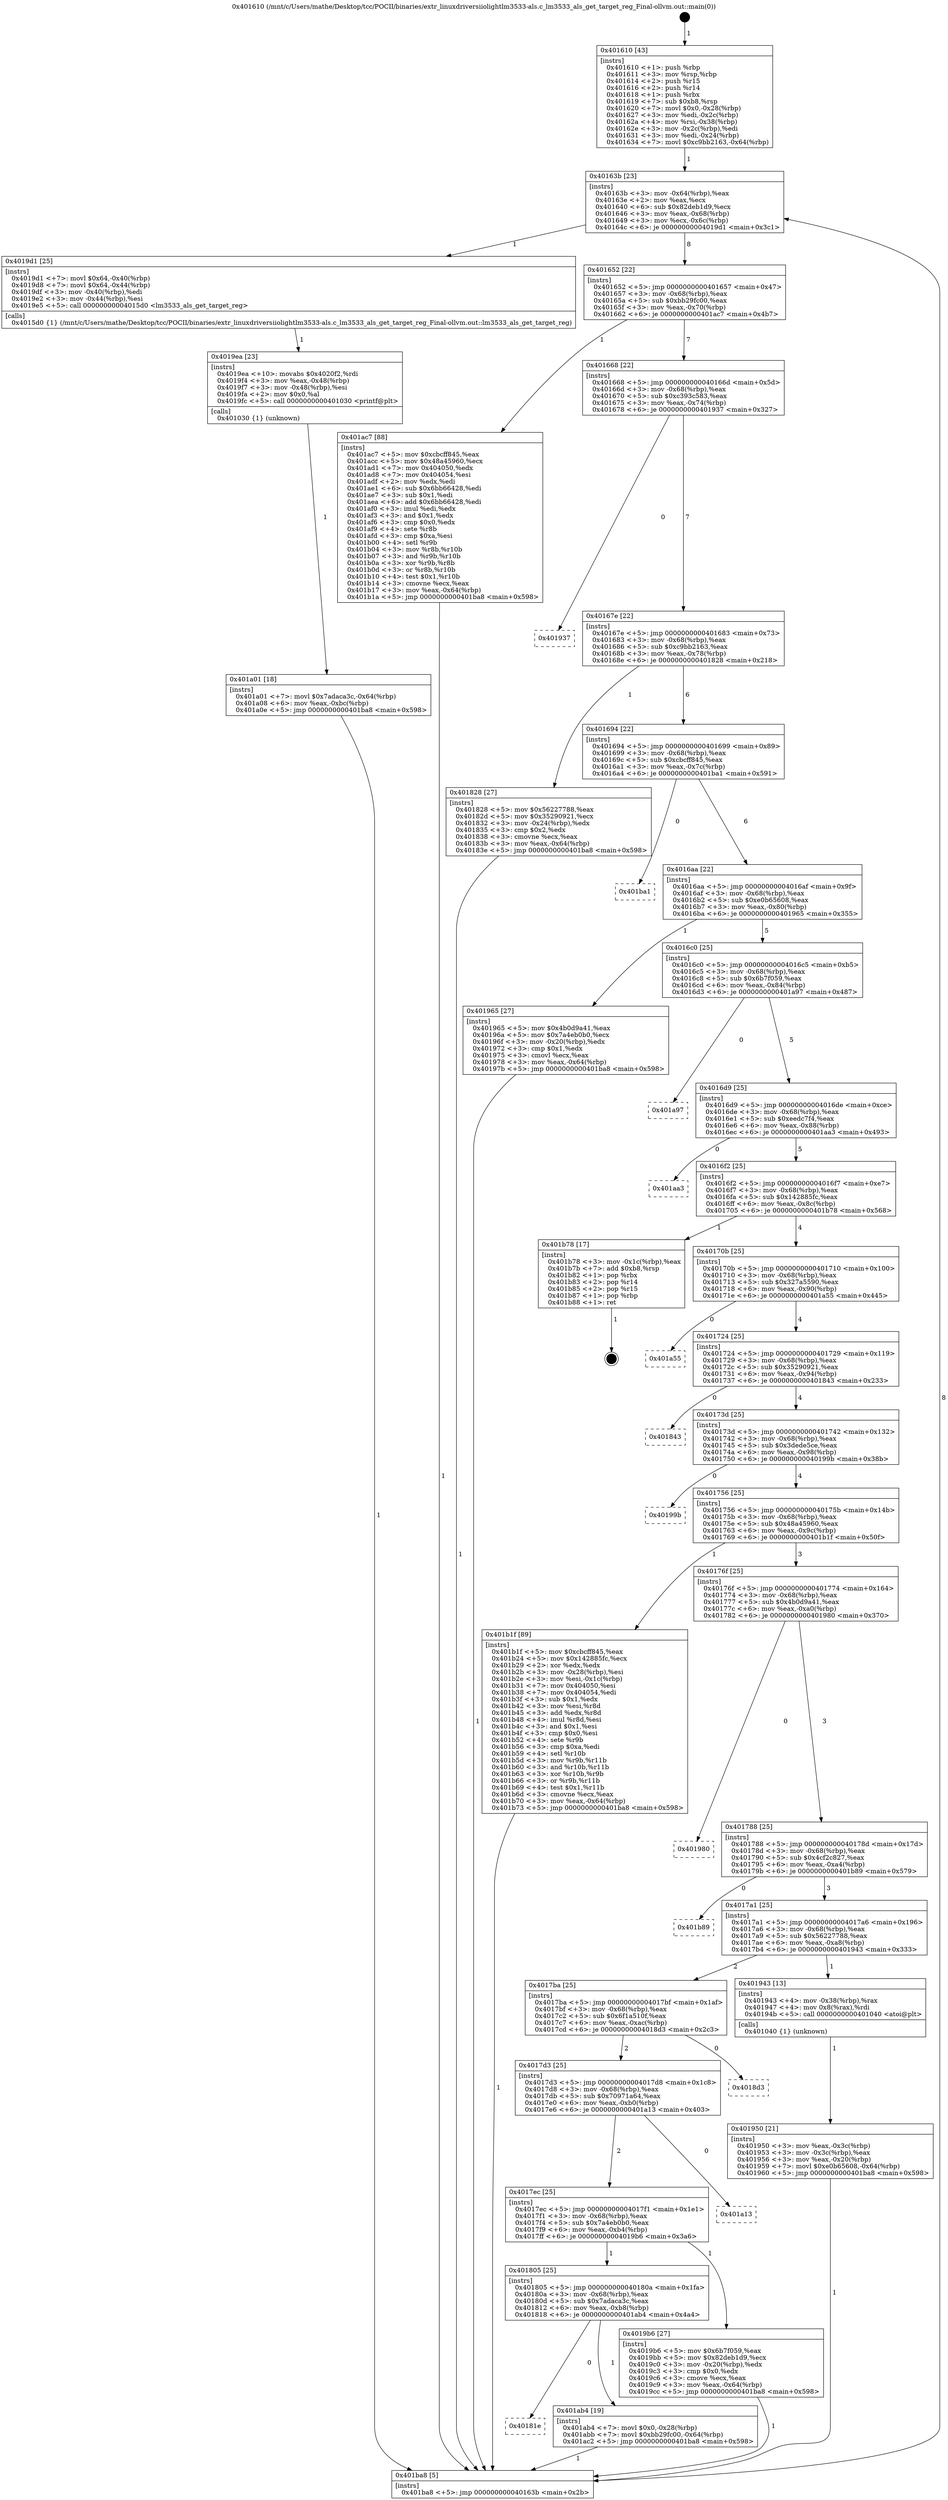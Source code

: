 digraph "0x401610" {
  label = "0x401610 (/mnt/c/Users/mathe/Desktop/tcc/POCII/binaries/extr_linuxdriversiiolightlm3533-als.c_lm3533_als_get_target_reg_Final-ollvm.out::main(0))"
  labelloc = "t"
  node[shape=record]

  Entry [label="",width=0.3,height=0.3,shape=circle,fillcolor=black,style=filled]
  "0x40163b" [label="{
     0x40163b [23]\l
     | [instrs]\l
     &nbsp;&nbsp;0x40163b \<+3\>: mov -0x64(%rbp),%eax\l
     &nbsp;&nbsp;0x40163e \<+2\>: mov %eax,%ecx\l
     &nbsp;&nbsp;0x401640 \<+6\>: sub $0x82deb1d9,%ecx\l
     &nbsp;&nbsp;0x401646 \<+3\>: mov %eax,-0x68(%rbp)\l
     &nbsp;&nbsp;0x401649 \<+3\>: mov %ecx,-0x6c(%rbp)\l
     &nbsp;&nbsp;0x40164c \<+6\>: je 00000000004019d1 \<main+0x3c1\>\l
  }"]
  "0x4019d1" [label="{
     0x4019d1 [25]\l
     | [instrs]\l
     &nbsp;&nbsp;0x4019d1 \<+7\>: movl $0x64,-0x40(%rbp)\l
     &nbsp;&nbsp;0x4019d8 \<+7\>: movl $0x64,-0x44(%rbp)\l
     &nbsp;&nbsp;0x4019df \<+3\>: mov -0x40(%rbp),%edi\l
     &nbsp;&nbsp;0x4019e2 \<+3\>: mov -0x44(%rbp),%esi\l
     &nbsp;&nbsp;0x4019e5 \<+5\>: call 00000000004015d0 \<lm3533_als_get_target_reg\>\l
     | [calls]\l
     &nbsp;&nbsp;0x4015d0 \{1\} (/mnt/c/Users/mathe/Desktop/tcc/POCII/binaries/extr_linuxdriversiiolightlm3533-als.c_lm3533_als_get_target_reg_Final-ollvm.out::lm3533_als_get_target_reg)\l
  }"]
  "0x401652" [label="{
     0x401652 [22]\l
     | [instrs]\l
     &nbsp;&nbsp;0x401652 \<+5\>: jmp 0000000000401657 \<main+0x47\>\l
     &nbsp;&nbsp;0x401657 \<+3\>: mov -0x68(%rbp),%eax\l
     &nbsp;&nbsp;0x40165a \<+5\>: sub $0xbb29fc00,%eax\l
     &nbsp;&nbsp;0x40165f \<+3\>: mov %eax,-0x70(%rbp)\l
     &nbsp;&nbsp;0x401662 \<+6\>: je 0000000000401ac7 \<main+0x4b7\>\l
  }"]
  Exit [label="",width=0.3,height=0.3,shape=circle,fillcolor=black,style=filled,peripheries=2]
  "0x401ac7" [label="{
     0x401ac7 [88]\l
     | [instrs]\l
     &nbsp;&nbsp;0x401ac7 \<+5\>: mov $0xcbcff845,%eax\l
     &nbsp;&nbsp;0x401acc \<+5\>: mov $0x48a45960,%ecx\l
     &nbsp;&nbsp;0x401ad1 \<+7\>: mov 0x404050,%edx\l
     &nbsp;&nbsp;0x401ad8 \<+7\>: mov 0x404054,%esi\l
     &nbsp;&nbsp;0x401adf \<+2\>: mov %edx,%edi\l
     &nbsp;&nbsp;0x401ae1 \<+6\>: sub $0x6bb66428,%edi\l
     &nbsp;&nbsp;0x401ae7 \<+3\>: sub $0x1,%edi\l
     &nbsp;&nbsp;0x401aea \<+6\>: add $0x6bb66428,%edi\l
     &nbsp;&nbsp;0x401af0 \<+3\>: imul %edi,%edx\l
     &nbsp;&nbsp;0x401af3 \<+3\>: and $0x1,%edx\l
     &nbsp;&nbsp;0x401af6 \<+3\>: cmp $0x0,%edx\l
     &nbsp;&nbsp;0x401af9 \<+4\>: sete %r8b\l
     &nbsp;&nbsp;0x401afd \<+3\>: cmp $0xa,%esi\l
     &nbsp;&nbsp;0x401b00 \<+4\>: setl %r9b\l
     &nbsp;&nbsp;0x401b04 \<+3\>: mov %r8b,%r10b\l
     &nbsp;&nbsp;0x401b07 \<+3\>: and %r9b,%r10b\l
     &nbsp;&nbsp;0x401b0a \<+3\>: xor %r9b,%r8b\l
     &nbsp;&nbsp;0x401b0d \<+3\>: or %r8b,%r10b\l
     &nbsp;&nbsp;0x401b10 \<+4\>: test $0x1,%r10b\l
     &nbsp;&nbsp;0x401b14 \<+3\>: cmovne %ecx,%eax\l
     &nbsp;&nbsp;0x401b17 \<+3\>: mov %eax,-0x64(%rbp)\l
     &nbsp;&nbsp;0x401b1a \<+5\>: jmp 0000000000401ba8 \<main+0x598\>\l
  }"]
  "0x401668" [label="{
     0x401668 [22]\l
     | [instrs]\l
     &nbsp;&nbsp;0x401668 \<+5\>: jmp 000000000040166d \<main+0x5d\>\l
     &nbsp;&nbsp;0x40166d \<+3\>: mov -0x68(%rbp),%eax\l
     &nbsp;&nbsp;0x401670 \<+5\>: sub $0xc393c583,%eax\l
     &nbsp;&nbsp;0x401675 \<+3\>: mov %eax,-0x74(%rbp)\l
     &nbsp;&nbsp;0x401678 \<+6\>: je 0000000000401937 \<main+0x327\>\l
  }"]
  "0x40181e" [label="{
     0x40181e\l
  }", style=dashed]
  "0x401937" [label="{
     0x401937\l
  }", style=dashed]
  "0x40167e" [label="{
     0x40167e [22]\l
     | [instrs]\l
     &nbsp;&nbsp;0x40167e \<+5\>: jmp 0000000000401683 \<main+0x73\>\l
     &nbsp;&nbsp;0x401683 \<+3\>: mov -0x68(%rbp),%eax\l
     &nbsp;&nbsp;0x401686 \<+5\>: sub $0xc9bb2163,%eax\l
     &nbsp;&nbsp;0x40168b \<+3\>: mov %eax,-0x78(%rbp)\l
     &nbsp;&nbsp;0x40168e \<+6\>: je 0000000000401828 \<main+0x218\>\l
  }"]
  "0x401ab4" [label="{
     0x401ab4 [19]\l
     | [instrs]\l
     &nbsp;&nbsp;0x401ab4 \<+7\>: movl $0x0,-0x28(%rbp)\l
     &nbsp;&nbsp;0x401abb \<+7\>: movl $0xbb29fc00,-0x64(%rbp)\l
     &nbsp;&nbsp;0x401ac2 \<+5\>: jmp 0000000000401ba8 \<main+0x598\>\l
  }"]
  "0x401828" [label="{
     0x401828 [27]\l
     | [instrs]\l
     &nbsp;&nbsp;0x401828 \<+5\>: mov $0x56227788,%eax\l
     &nbsp;&nbsp;0x40182d \<+5\>: mov $0x35290921,%ecx\l
     &nbsp;&nbsp;0x401832 \<+3\>: mov -0x24(%rbp),%edx\l
     &nbsp;&nbsp;0x401835 \<+3\>: cmp $0x2,%edx\l
     &nbsp;&nbsp;0x401838 \<+3\>: cmovne %ecx,%eax\l
     &nbsp;&nbsp;0x40183b \<+3\>: mov %eax,-0x64(%rbp)\l
     &nbsp;&nbsp;0x40183e \<+5\>: jmp 0000000000401ba8 \<main+0x598\>\l
  }"]
  "0x401694" [label="{
     0x401694 [22]\l
     | [instrs]\l
     &nbsp;&nbsp;0x401694 \<+5\>: jmp 0000000000401699 \<main+0x89\>\l
     &nbsp;&nbsp;0x401699 \<+3\>: mov -0x68(%rbp),%eax\l
     &nbsp;&nbsp;0x40169c \<+5\>: sub $0xcbcff845,%eax\l
     &nbsp;&nbsp;0x4016a1 \<+3\>: mov %eax,-0x7c(%rbp)\l
     &nbsp;&nbsp;0x4016a4 \<+6\>: je 0000000000401ba1 \<main+0x591\>\l
  }"]
  "0x401ba8" [label="{
     0x401ba8 [5]\l
     | [instrs]\l
     &nbsp;&nbsp;0x401ba8 \<+5\>: jmp 000000000040163b \<main+0x2b\>\l
  }"]
  "0x401610" [label="{
     0x401610 [43]\l
     | [instrs]\l
     &nbsp;&nbsp;0x401610 \<+1\>: push %rbp\l
     &nbsp;&nbsp;0x401611 \<+3\>: mov %rsp,%rbp\l
     &nbsp;&nbsp;0x401614 \<+2\>: push %r15\l
     &nbsp;&nbsp;0x401616 \<+2\>: push %r14\l
     &nbsp;&nbsp;0x401618 \<+1\>: push %rbx\l
     &nbsp;&nbsp;0x401619 \<+7\>: sub $0xb8,%rsp\l
     &nbsp;&nbsp;0x401620 \<+7\>: movl $0x0,-0x28(%rbp)\l
     &nbsp;&nbsp;0x401627 \<+3\>: mov %edi,-0x2c(%rbp)\l
     &nbsp;&nbsp;0x40162a \<+4\>: mov %rsi,-0x38(%rbp)\l
     &nbsp;&nbsp;0x40162e \<+3\>: mov -0x2c(%rbp),%edi\l
     &nbsp;&nbsp;0x401631 \<+3\>: mov %edi,-0x24(%rbp)\l
     &nbsp;&nbsp;0x401634 \<+7\>: movl $0xc9bb2163,-0x64(%rbp)\l
  }"]
  "0x401a01" [label="{
     0x401a01 [18]\l
     | [instrs]\l
     &nbsp;&nbsp;0x401a01 \<+7\>: movl $0x7adaca3c,-0x64(%rbp)\l
     &nbsp;&nbsp;0x401a08 \<+6\>: mov %eax,-0xbc(%rbp)\l
     &nbsp;&nbsp;0x401a0e \<+5\>: jmp 0000000000401ba8 \<main+0x598\>\l
  }"]
  "0x401ba1" [label="{
     0x401ba1\l
  }", style=dashed]
  "0x4016aa" [label="{
     0x4016aa [22]\l
     | [instrs]\l
     &nbsp;&nbsp;0x4016aa \<+5\>: jmp 00000000004016af \<main+0x9f\>\l
     &nbsp;&nbsp;0x4016af \<+3\>: mov -0x68(%rbp),%eax\l
     &nbsp;&nbsp;0x4016b2 \<+5\>: sub $0xe0b65608,%eax\l
     &nbsp;&nbsp;0x4016b7 \<+3\>: mov %eax,-0x80(%rbp)\l
     &nbsp;&nbsp;0x4016ba \<+6\>: je 0000000000401965 \<main+0x355\>\l
  }"]
  "0x4019ea" [label="{
     0x4019ea [23]\l
     | [instrs]\l
     &nbsp;&nbsp;0x4019ea \<+10\>: movabs $0x4020f2,%rdi\l
     &nbsp;&nbsp;0x4019f4 \<+3\>: mov %eax,-0x48(%rbp)\l
     &nbsp;&nbsp;0x4019f7 \<+3\>: mov -0x48(%rbp),%esi\l
     &nbsp;&nbsp;0x4019fa \<+2\>: mov $0x0,%al\l
     &nbsp;&nbsp;0x4019fc \<+5\>: call 0000000000401030 \<printf@plt\>\l
     | [calls]\l
     &nbsp;&nbsp;0x401030 \{1\} (unknown)\l
  }"]
  "0x401965" [label="{
     0x401965 [27]\l
     | [instrs]\l
     &nbsp;&nbsp;0x401965 \<+5\>: mov $0x4b0d9a41,%eax\l
     &nbsp;&nbsp;0x40196a \<+5\>: mov $0x7a4eb0b0,%ecx\l
     &nbsp;&nbsp;0x40196f \<+3\>: mov -0x20(%rbp),%edx\l
     &nbsp;&nbsp;0x401972 \<+3\>: cmp $0x1,%edx\l
     &nbsp;&nbsp;0x401975 \<+3\>: cmovl %ecx,%eax\l
     &nbsp;&nbsp;0x401978 \<+3\>: mov %eax,-0x64(%rbp)\l
     &nbsp;&nbsp;0x40197b \<+5\>: jmp 0000000000401ba8 \<main+0x598\>\l
  }"]
  "0x4016c0" [label="{
     0x4016c0 [25]\l
     | [instrs]\l
     &nbsp;&nbsp;0x4016c0 \<+5\>: jmp 00000000004016c5 \<main+0xb5\>\l
     &nbsp;&nbsp;0x4016c5 \<+3\>: mov -0x68(%rbp),%eax\l
     &nbsp;&nbsp;0x4016c8 \<+5\>: sub $0x6b7f059,%eax\l
     &nbsp;&nbsp;0x4016cd \<+6\>: mov %eax,-0x84(%rbp)\l
     &nbsp;&nbsp;0x4016d3 \<+6\>: je 0000000000401a97 \<main+0x487\>\l
  }"]
  "0x401805" [label="{
     0x401805 [25]\l
     | [instrs]\l
     &nbsp;&nbsp;0x401805 \<+5\>: jmp 000000000040180a \<main+0x1fa\>\l
     &nbsp;&nbsp;0x40180a \<+3\>: mov -0x68(%rbp),%eax\l
     &nbsp;&nbsp;0x40180d \<+5\>: sub $0x7adaca3c,%eax\l
     &nbsp;&nbsp;0x401812 \<+6\>: mov %eax,-0xb8(%rbp)\l
     &nbsp;&nbsp;0x401818 \<+6\>: je 0000000000401ab4 \<main+0x4a4\>\l
  }"]
  "0x401a97" [label="{
     0x401a97\l
  }", style=dashed]
  "0x4016d9" [label="{
     0x4016d9 [25]\l
     | [instrs]\l
     &nbsp;&nbsp;0x4016d9 \<+5\>: jmp 00000000004016de \<main+0xce\>\l
     &nbsp;&nbsp;0x4016de \<+3\>: mov -0x68(%rbp),%eax\l
     &nbsp;&nbsp;0x4016e1 \<+5\>: sub $0xeedc7f4,%eax\l
     &nbsp;&nbsp;0x4016e6 \<+6\>: mov %eax,-0x88(%rbp)\l
     &nbsp;&nbsp;0x4016ec \<+6\>: je 0000000000401aa3 \<main+0x493\>\l
  }"]
  "0x4019b6" [label="{
     0x4019b6 [27]\l
     | [instrs]\l
     &nbsp;&nbsp;0x4019b6 \<+5\>: mov $0x6b7f059,%eax\l
     &nbsp;&nbsp;0x4019bb \<+5\>: mov $0x82deb1d9,%ecx\l
     &nbsp;&nbsp;0x4019c0 \<+3\>: mov -0x20(%rbp),%edx\l
     &nbsp;&nbsp;0x4019c3 \<+3\>: cmp $0x0,%edx\l
     &nbsp;&nbsp;0x4019c6 \<+3\>: cmove %ecx,%eax\l
     &nbsp;&nbsp;0x4019c9 \<+3\>: mov %eax,-0x64(%rbp)\l
     &nbsp;&nbsp;0x4019cc \<+5\>: jmp 0000000000401ba8 \<main+0x598\>\l
  }"]
  "0x401aa3" [label="{
     0x401aa3\l
  }", style=dashed]
  "0x4016f2" [label="{
     0x4016f2 [25]\l
     | [instrs]\l
     &nbsp;&nbsp;0x4016f2 \<+5\>: jmp 00000000004016f7 \<main+0xe7\>\l
     &nbsp;&nbsp;0x4016f7 \<+3\>: mov -0x68(%rbp),%eax\l
     &nbsp;&nbsp;0x4016fa \<+5\>: sub $0x142885fc,%eax\l
     &nbsp;&nbsp;0x4016ff \<+6\>: mov %eax,-0x8c(%rbp)\l
     &nbsp;&nbsp;0x401705 \<+6\>: je 0000000000401b78 \<main+0x568\>\l
  }"]
  "0x4017ec" [label="{
     0x4017ec [25]\l
     | [instrs]\l
     &nbsp;&nbsp;0x4017ec \<+5\>: jmp 00000000004017f1 \<main+0x1e1\>\l
     &nbsp;&nbsp;0x4017f1 \<+3\>: mov -0x68(%rbp),%eax\l
     &nbsp;&nbsp;0x4017f4 \<+5\>: sub $0x7a4eb0b0,%eax\l
     &nbsp;&nbsp;0x4017f9 \<+6\>: mov %eax,-0xb4(%rbp)\l
     &nbsp;&nbsp;0x4017ff \<+6\>: je 00000000004019b6 \<main+0x3a6\>\l
  }"]
  "0x401b78" [label="{
     0x401b78 [17]\l
     | [instrs]\l
     &nbsp;&nbsp;0x401b78 \<+3\>: mov -0x1c(%rbp),%eax\l
     &nbsp;&nbsp;0x401b7b \<+7\>: add $0xb8,%rsp\l
     &nbsp;&nbsp;0x401b82 \<+1\>: pop %rbx\l
     &nbsp;&nbsp;0x401b83 \<+2\>: pop %r14\l
     &nbsp;&nbsp;0x401b85 \<+2\>: pop %r15\l
     &nbsp;&nbsp;0x401b87 \<+1\>: pop %rbp\l
     &nbsp;&nbsp;0x401b88 \<+1\>: ret\l
  }"]
  "0x40170b" [label="{
     0x40170b [25]\l
     | [instrs]\l
     &nbsp;&nbsp;0x40170b \<+5\>: jmp 0000000000401710 \<main+0x100\>\l
     &nbsp;&nbsp;0x401710 \<+3\>: mov -0x68(%rbp),%eax\l
     &nbsp;&nbsp;0x401713 \<+5\>: sub $0x327a5590,%eax\l
     &nbsp;&nbsp;0x401718 \<+6\>: mov %eax,-0x90(%rbp)\l
     &nbsp;&nbsp;0x40171e \<+6\>: je 0000000000401a55 \<main+0x445\>\l
  }"]
  "0x401a13" [label="{
     0x401a13\l
  }", style=dashed]
  "0x401a55" [label="{
     0x401a55\l
  }", style=dashed]
  "0x401724" [label="{
     0x401724 [25]\l
     | [instrs]\l
     &nbsp;&nbsp;0x401724 \<+5\>: jmp 0000000000401729 \<main+0x119\>\l
     &nbsp;&nbsp;0x401729 \<+3\>: mov -0x68(%rbp),%eax\l
     &nbsp;&nbsp;0x40172c \<+5\>: sub $0x35290921,%eax\l
     &nbsp;&nbsp;0x401731 \<+6\>: mov %eax,-0x94(%rbp)\l
     &nbsp;&nbsp;0x401737 \<+6\>: je 0000000000401843 \<main+0x233\>\l
  }"]
  "0x4017d3" [label="{
     0x4017d3 [25]\l
     | [instrs]\l
     &nbsp;&nbsp;0x4017d3 \<+5\>: jmp 00000000004017d8 \<main+0x1c8\>\l
     &nbsp;&nbsp;0x4017d8 \<+3\>: mov -0x68(%rbp),%eax\l
     &nbsp;&nbsp;0x4017db \<+5\>: sub $0x70971a64,%eax\l
     &nbsp;&nbsp;0x4017e0 \<+6\>: mov %eax,-0xb0(%rbp)\l
     &nbsp;&nbsp;0x4017e6 \<+6\>: je 0000000000401a13 \<main+0x403\>\l
  }"]
  "0x401843" [label="{
     0x401843\l
  }", style=dashed]
  "0x40173d" [label="{
     0x40173d [25]\l
     | [instrs]\l
     &nbsp;&nbsp;0x40173d \<+5\>: jmp 0000000000401742 \<main+0x132\>\l
     &nbsp;&nbsp;0x401742 \<+3\>: mov -0x68(%rbp),%eax\l
     &nbsp;&nbsp;0x401745 \<+5\>: sub $0x3dede5ce,%eax\l
     &nbsp;&nbsp;0x40174a \<+6\>: mov %eax,-0x98(%rbp)\l
     &nbsp;&nbsp;0x401750 \<+6\>: je 000000000040199b \<main+0x38b\>\l
  }"]
  "0x4018d3" [label="{
     0x4018d3\l
  }", style=dashed]
  "0x40199b" [label="{
     0x40199b\l
  }", style=dashed]
  "0x401756" [label="{
     0x401756 [25]\l
     | [instrs]\l
     &nbsp;&nbsp;0x401756 \<+5\>: jmp 000000000040175b \<main+0x14b\>\l
     &nbsp;&nbsp;0x40175b \<+3\>: mov -0x68(%rbp),%eax\l
     &nbsp;&nbsp;0x40175e \<+5\>: sub $0x48a45960,%eax\l
     &nbsp;&nbsp;0x401763 \<+6\>: mov %eax,-0x9c(%rbp)\l
     &nbsp;&nbsp;0x401769 \<+6\>: je 0000000000401b1f \<main+0x50f\>\l
  }"]
  "0x401950" [label="{
     0x401950 [21]\l
     | [instrs]\l
     &nbsp;&nbsp;0x401950 \<+3\>: mov %eax,-0x3c(%rbp)\l
     &nbsp;&nbsp;0x401953 \<+3\>: mov -0x3c(%rbp),%eax\l
     &nbsp;&nbsp;0x401956 \<+3\>: mov %eax,-0x20(%rbp)\l
     &nbsp;&nbsp;0x401959 \<+7\>: movl $0xe0b65608,-0x64(%rbp)\l
     &nbsp;&nbsp;0x401960 \<+5\>: jmp 0000000000401ba8 \<main+0x598\>\l
  }"]
  "0x401b1f" [label="{
     0x401b1f [89]\l
     | [instrs]\l
     &nbsp;&nbsp;0x401b1f \<+5\>: mov $0xcbcff845,%eax\l
     &nbsp;&nbsp;0x401b24 \<+5\>: mov $0x142885fc,%ecx\l
     &nbsp;&nbsp;0x401b29 \<+2\>: xor %edx,%edx\l
     &nbsp;&nbsp;0x401b2b \<+3\>: mov -0x28(%rbp),%esi\l
     &nbsp;&nbsp;0x401b2e \<+3\>: mov %esi,-0x1c(%rbp)\l
     &nbsp;&nbsp;0x401b31 \<+7\>: mov 0x404050,%esi\l
     &nbsp;&nbsp;0x401b38 \<+7\>: mov 0x404054,%edi\l
     &nbsp;&nbsp;0x401b3f \<+3\>: sub $0x1,%edx\l
     &nbsp;&nbsp;0x401b42 \<+3\>: mov %esi,%r8d\l
     &nbsp;&nbsp;0x401b45 \<+3\>: add %edx,%r8d\l
     &nbsp;&nbsp;0x401b48 \<+4\>: imul %r8d,%esi\l
     &nbsp;&nbsp;0x401b4c \<+3\>: and $0x1,%esi\l
     &nbsp;&nbsp;0x401b4f \<+3\>: cmp $0x0,%esi\l
     &nbsp;&nbsp;0x401b52 \<+4\>: sete %r9b\l
     &nbsp;&nbsp;0x401b56 \<+3\>: cmp $0xa,%edi\l
     &nbsp;&nbsp;0x401b59 \<+4\>: setl %r10b\l
     &nbsp;&nbsp;0x401b5d \<+3\>: mov %r9b,%r11b\l
     &nbsp;&nbsp;0x401b60 \<+3\>: and %r10b,%r11b\l
     &nbsp;&nbsp;0x401b63 \<+3\>: xor %r10b,%r9b\l
     &nbsp;&nbsp;0x401b66 \<+3\>: or %r9b,%r11b\l
     &nbsp;&nbsp;0x401b69 \<+4\>: test $0x1,%r11b\l
     &nbsp;&nbsp;0x401b6d \<+3\>: cmovne %ecx,%eax\l
     &nbsp;&nbsp;0x401b70 \<+3\>: mov %eax,-0x64(%rbp)\l
     &nbsp;&nbsp;0x401b73 \<+5\>: jmp 0000000000401ba8 \<main+0x598\>\l
  }"]
  "0x40176f" [label="{
     0x40176f [25]\l
     | [instrs]\l
     &nbsp;&nbsp;0x40176f \<+5\>: jmp 0000000000401774 \<main+0x164\>\l
     &nbsp;&nbsp;0x401774 \<+3\>: mov -0x68(%rbp),%eax\l
     &nbsp;&nbsp;0x401777 \<+5\>: sub $0x4b0d9a41,%eax\l
     &nbsp;&nbsp;0x40177c \<+6\>: mov %eax,-0xa0(%rbp)\l
     &nbsp;&nbsp;0x401782 \<+6\>: je 0000000000401980 \<main+0x370\>\l
  }"]
  "0x4017ba" [label="{
     0x4017ba [25]\l
     | [instrs]\l
     &nbsp;&nbsp;0x4017ba \<+5\>: jmp 00000000004017bf \<main+0x1af\>\l
     &nbsp;&nbsp;0x4017bf \<+3\>: mov -0x68(%rbp),%eax\l
     &nbsp;&nbsp;0x4017c2 \<+5\>: sub $0x6f1a510f,%eax\l
     &nbsp;&nbsp;0x4017c7 \<+6\>: mov %eax,-0xac(%rbp)\l
     &nbsp;&nbsp;0x4017cd \<+6\>: je 00000000004018d3 \<main+0x2c3\>\l
  }"]
  "0x401980" [label="{
     0x401980\l
  }", style=dashed]
  "0x401788" [label="{
     0x401788 [25]\l
     | [instrs]\l
     &nbsp;&nbsp;0x401788 \<+5\>: jmp 000000000040178d \<main+0x17d\>\l
     &nbsp;&nbsp;0x40178d \<+3\>: mov -0x68(%rbp),%eax\l
     &nbsp;&nbsp;0x401790 \<+5\>: sub $0x4cf2c827,%eax\l
     &nbsp;&nbsp;0x401795 \<+6\>: mov %eax,-0xa4(%rbp)\l
     &nbsp;&nbsp;0x40179b \<+6\>: je 0000000000401b89 \<main+0x579\>\l
  }"]
  "0x401943" [label="{
     0x401943 [13]\l
     | [instrs]\l
     &nbsp;&nbsp;0x401943 \<+4\>: mov -0x38(%rbp),%rax\l
     &nbsp;&nbsp;0x401947 \<+4\>: mov 0x8(%rax),%rdi\l
     &nbsp;&nbsp;0x40194b \<+5\>: call 0000000000401040 \<atoi@plt\>\l
     | [calls]\l
     &nbsp;&nbsp;0x401040 \{1\} (unknown)\l
  }"]
  "0x401b89" [label="{
     0x401b89\l
  }", style=dashed]
  "0x4017a1" [label="{
     0x4017a1 [25]\l
     | [instrs]\l
     &nbsp;&nbsp;0x4017a1 \<+5\>: jmp 00000000004017a6 \<main+0x196\>\l
     &nbsp;&nbsp;0x4017a6 \<+3\>: mov -0x68(%rbp),%eax\l
     &nbsp;&nbsp;0x4017a9 \<+5\>: sub $0x56227788,%eax\l
     &nbsp;&nbsp;0x4017ae \<+6\>: mov %eax,-0xa8(%rbp)\l
     &nbsp;&nbsp;0x4017b4 \<+6\>: je 0000000000401943 \<main+0x333\>\l
  }"]
  Entry -> "0x401610" [label=" 1"]
  "0x40163b" -> "0x4019d1" [label=" 1"]
  "0x40163b" -> "0x401652" [label=" 8"]
  "0x401b78" -> Exit [label=" 1"]
  "0x401652" -> "0x401ac7" [label=" 1"]
  "0x401652" -> "0x401668" [label=" 7"]
  "0x401b1f" -> "0x401ba8" [label=" 1"]
  "0x401668" -> "0x401937" [label=" 0"]
  "0x401668" -> "0x40167e" [label=" 7"]
  "0x401ac7" -> "0x401ba8" [label=" 1"]
  "0x40167e" -> "0x401828" [label=" 1"]
  "0x40167e" -> "0x401694" [label=" 6"]
  "0x401828" -> "0x401ba8" [label=" 1"]
  "0x401610" -> "0x40163b" [label=" 1"]
  "0x401ba8" -> "0x40163b" [label=" 8"]
  "0x401ab4" -> "0x401ba8" [label=" 1"]
  "0x401694" -> "0x401ba1" [label=" 0"]
  "0x401694" -> "0x4016aa" [label=" 6"]
  "0x401805" -> "0x401ab4" [label=" 1"]
  "0x4016aa" -> "0x401965" [label=" 1"]
  "0x4016aa" -> "0x4016c0" [label=" 5"]
  "0x401805" -> "0x40181e" [label=" 0"]
  "0x4016c0" -> "0x401a97" [label=" 0"]
  "0x4016c0" -> "0x4016d9" [label=" 5"]
  "0x401a01" -> "0x401ba8" [label=" 1"]
  "0x4016d9" -> "0x401aa3" [label=" 0"]
  "0x4016d9" -> "0x4016f2" [label=" 5"]
  "0x4019ea" -> "0x401a01" [label=" 1"]
  "0x4016f2" -> "0x401b78" [label=" 1"]
  "0x4016f2" -> "0x40170b" [label=" 4"]
  "0x4019b6" -> "0x401ba8" [label=" 1"]
  "0x40170b" -> "0x401a55" [label=" 0"]
  "0x40170b" -> "0x401724" [label=" 4"]
  "0x4017ec" -> "0x401805" [label=" 1"]
  "0x401724" -> "0x401843" [label=" 0"]
  "0x401724" -> "0x40173d" [label=" 4"]
  "0x4019d1" -> "0x4019ea" [label=" 1"]
  "0x40173d" -> "0x40199b" [label=" 0"]
  "0x40173d" -> "0x401756" [label=" 4"]
  "0x4017d3" -> "0x4017ec" [label=" 2"]
  "0x401756" -> "0x401b1f" [label=" 1"]
  "0x401756" -> "0x40176f" [label=" 3"]
  "0x4017ec" -> "0x4019b6" [label=" 1"]
  "0x40176f" -> "0x401980" [label=" 0"]
  "0x40176f" -> "0x401788" [label=" 3"]
  "0x4017ba" -> "0x4017d3" [label=" 2"]
  "0x401788" -> "0x401b89" [label=" 0"]
  "0x401788" -> "0x4017a1" [label=" 3"]
  "0x4017ba" -> "0x4018d3" [label=" 0"]
  "0x4017a1" -> "0x401943" [label=" 1"]
  "0x4017a1" -> "0x4017ba" [label=" 2"]
  "0x401943" -> "0x401950" [label=" 1"]
  "0x401950" -> "0x401ba8" [label=" 1"]
  "0x401965" -> "0x401ba8" [label=" 1"]
  "0x4017d3" -> "0x401a13" [label=" 0"]
}
